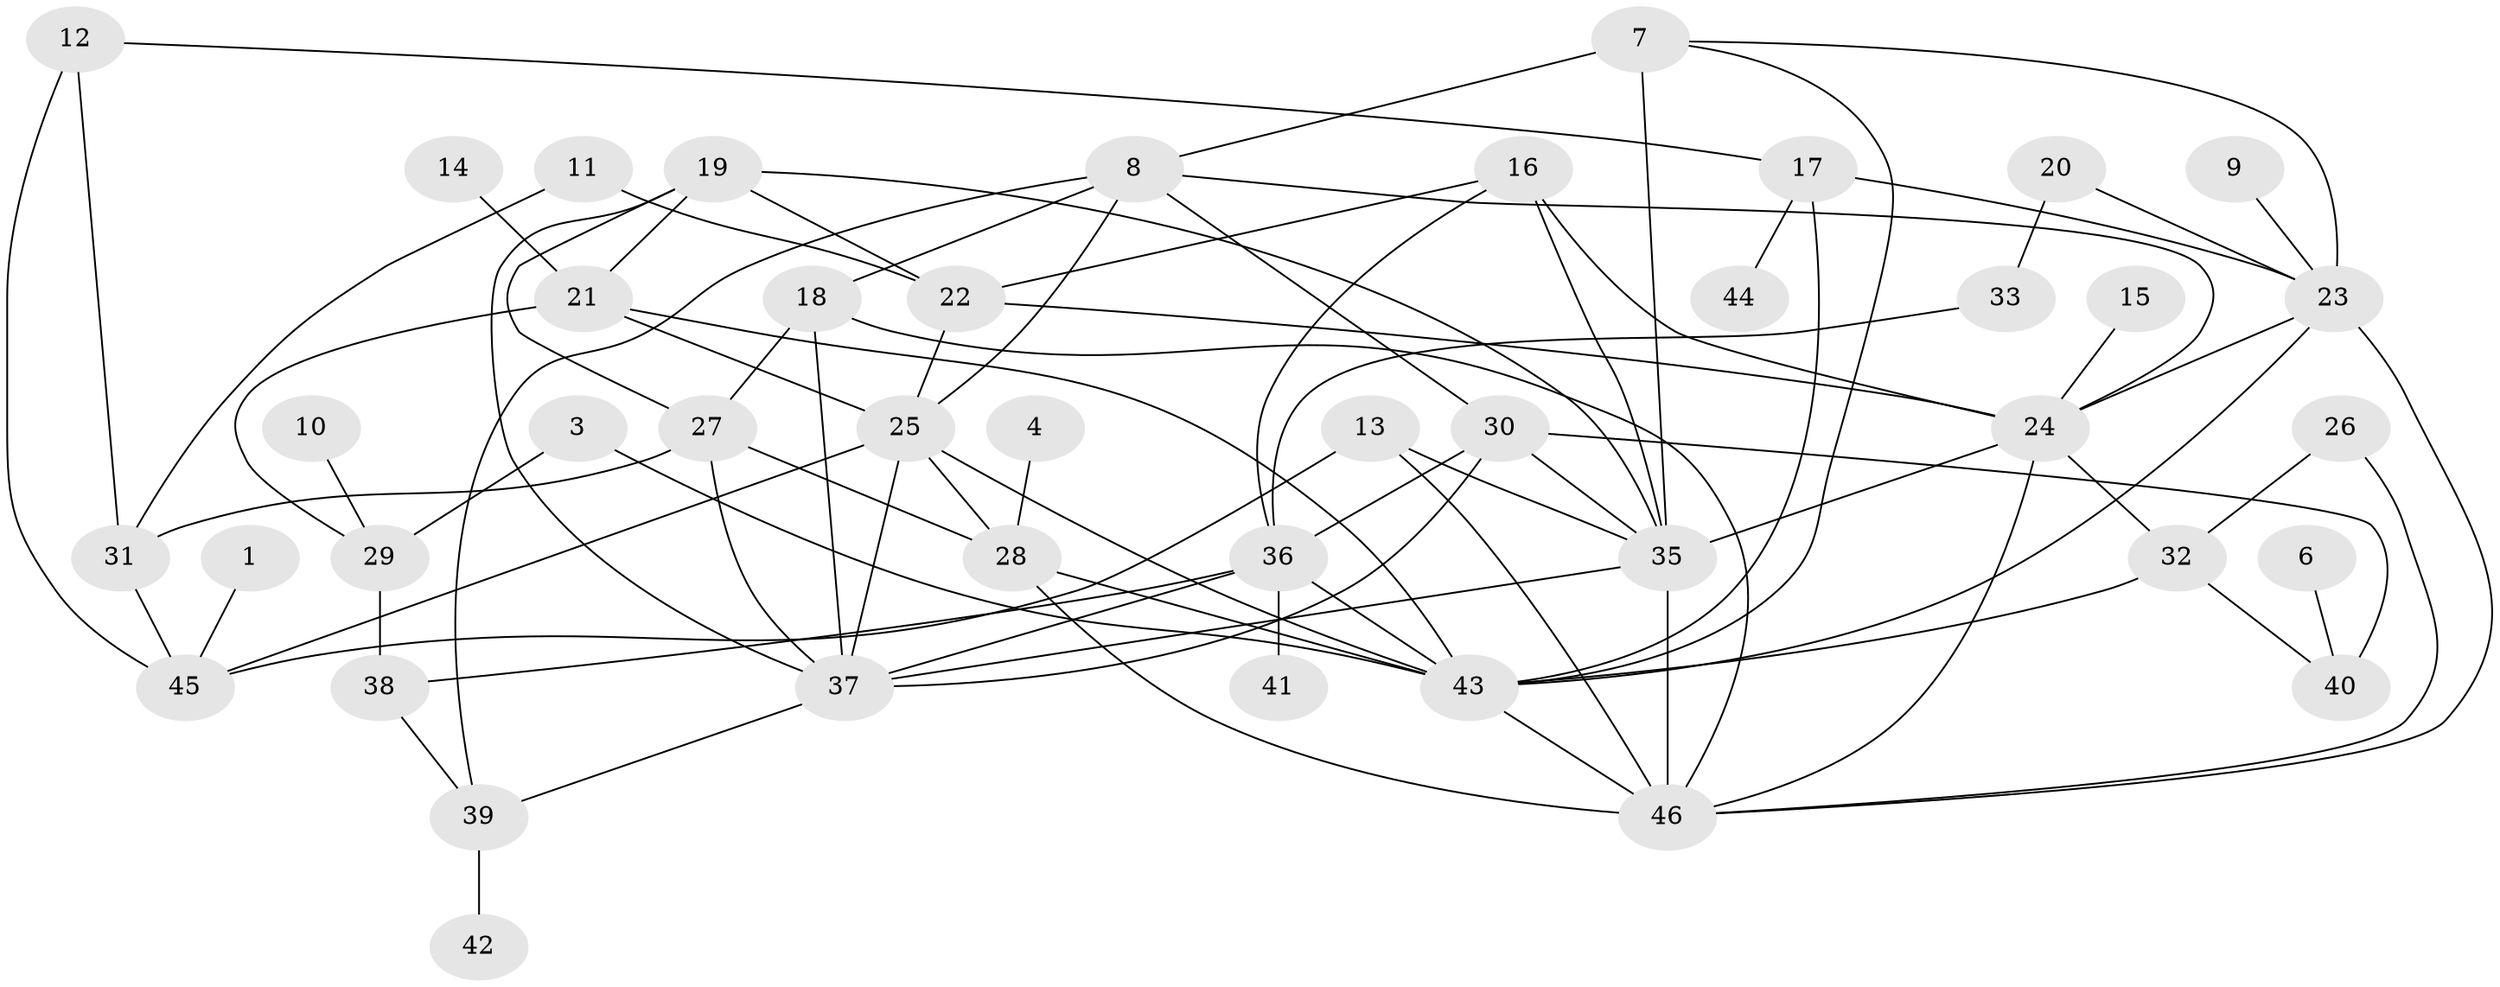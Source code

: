 // original degree distribution, {3: 0.20270270270270271, 1: 0.14864864864864866, 0: 0.04054054054054054, 7: 0.04054054054054054, 2: 0.21621621621621623, 4: 0.13513513513513514, 6: 0.06756756756756757, 5: 0.12162162162162163, 8: 0.02702702702702703}
// Generated by graph-tools (version 1.1) at 2025/35/03/04/25 23:35:44]
// undirected, 43 vertices, 84 edges
graph export_dot {
  node [color=gray90,style=filled];
  1;
  3;
  4;
  6;
  7;
  8;
  9;
  10;
  11;
  12;
  13;
  14;
  15;
  16;
  17;
  18;
  19;
  20;
  21;
  22;
  23;
  24;
  25;
  26;
  27;
  28;
  29;
  30;
  31;
  32;
  33;
  35;
  36;
  37;
  38;
  39;
  40;
  41;
  42;
  43;
  44;
  45;
  46;
  1 -- 45 [weight=1.0];
  3 -- 29 [weight=1.0];
  3 -- 43 [weight=1.0];
  4 -- 28 [weight=1.0];
  6 -- 40 [weight=1.0];
  7 -- 8 [weight=2.0];
  7 -- 23 [weight=1.0];
  7 -- 35 [weight=1.0];
  7 -- 43 [weight=1.0];
  8 -- 18 [weight=1.0];
  8 -- 24 [weight=1.0];
  8 -- 25 [weight=1.0];
  8 -- 30 [weight=1.0];
  8 -- 39 [weight=1.0];
  9 -- 23 [weight=1.0];
  10 -- 29 [weight=1.0];
  11 -- 22 [weight=1.0];
  11 -- 31 [weight=1.0];
  12 -- 17 [weight=1.0];
  12 -- 31 [weight=1.0];
  12 -- 45 [weight=1.0];
  13 -- 35 [weight=1.0];
  13 -- 45 [weight=1.0];
  13 -- 46 [weight=1.0];
  14 -- 21 [weight=1.0];
  15 -- 24 [weight=1.0];
  16 -- 22 [weight=1.0];
  16 -- 24 [weight=3.0];
  16 -- 35 [weight=1.0];
  16 -- 36 [weight=1.0];
  17 -- 23 [weight=1.0];
  17 -- 43 [weight=2.0];
  17 -- 44 [weight=1.0];
  18 -- 27 [weight=1.0];
  18 -- 37 [weight=1.0];
  18 -- 46 [weight=1.0];
  19 -- 21 [weight=1.0];
  19 -- 22 [weight=1.0];
  19 -- 27 [weight=1.0];
  19 -- 35 [weight=1.0];
  19 -- 37 [weight=1.0];
  20 -- 23 [weight=1.0];
  20 -- 33 [weight=1.0];
  21 -- 25 [weight=1.0];
  21 -- 29 [weight=1.0];
  21 -- 43 [weight=1.0];
  22 -- 24 [weight=2.0];
  22 -- 25 [weight=1.0];
  23 -- 24 [weight=1.0];
  23 -- 43 [weight=1.0];
  23 -- 46 [weight=1.0];
  24 -- 32 [weight=1.0];
  24 -- 35 [weight=1.0];
  24 -- 46 [weight=1.0];
  25 -- 28 [weight=1.0];
  25 -- 37 [weight=1.0];
  25 -- 43 [weight=1.0];
  25 -- 45 [weight=1.0];
  26 -- 32 [weight=1.0];
  26 -- 46 [weight=1.0];
  27 -- 28 [weight=1.0];
  27 -- 31 [weight=1.0];
  27 -- 37 [weight=1.0];
  28 -- 43 [weight=1.0];
  28 -- 46 [weight=1.0];
  29 -- 38 [weight=1.0];
  30 -- 35 [weight=1.0];
  30 -- 36 [weight=1.0];
  30 -- 37 [weight=1.0];
  30 -- 40 [weight=2.0];
  31 -- 45 [weight=2.0];
  32 -- 40 [weight=1.0];
  32 -- 43 [weight=1.0];
  33 -- 36 [weight=1.0];
  35 -- 37 [weight=1.0];
  35 -- 46 [weight=2.0];
  36 -- 37 [weight=1.0];
  36 -- 38 [weight=1.0];
  36 -- 41 [weight=1.0];
  36 -- 43 [weight=1.0];
  37 -- 39 [weight=1.0];
  38 -- 39 [weight=1.0];
  39 -- 42 [weight=1.0];
  43 -- 46 [weight=1.0];
}
